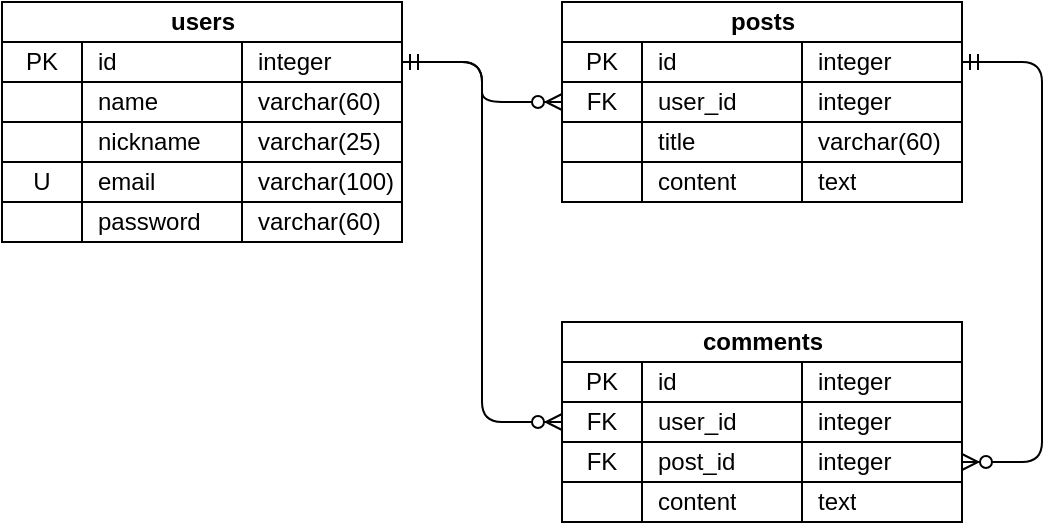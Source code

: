<mxfile version="24.2.5" type="device">
  <diagram name="Página-1" id="-tzufLfqiQ1hEal3u5DM">
    <mxGraphModel dx="683" dy="398" grid="1" gridSize="10" guides="1" tooltips="1" connect="1" arrows="1" fold="1" page="1" pageScale="1" pageWidth="1169" pageHeight="827" math="0" shadow="0">
      <root>
        <mxCell id="0" />
        <mxCell id="1" parent="0" />
        <mxCell id="yTiwFpYmk1_yCaFxpmTG-1" value="users" style="shape=table;startSize=20;container=1;collapsible=1;childLayout=tableLayout;fixedRows=1;rowLines=0;fontStyle=1;align=center;resizeLast=1;html=1;" parent="1" vertex="1">
          <mxGeometry x="40" y="40" width="200" height="120" as="geometry">
            <mxRectangle x="40" y="40" width="70" height="30" as="alternateBounds" />
          </mxGeometry>
        </mxCell>
        <mxCell id="yTiwFpYmk1_yCaFxpmTG-2" value="" style="shape=tableRow;horizontal=0;startSize=0;swimlaneHead=0;swimlaneBody=0;fillColor=none;collapsible=0;dropTarget=0;points=[[0,0.5],[1,0.5]];portConstraint=eastwest;top=0;left=0;right=0;bottom=1;" parent="yTiwFpYmk1_yCaFxpmTG-1" vertex="1">
          <mxGeometry y="20" width="200" height="20" as="geometry" />
        </mxCell>
        <mxCell id="yTiwFpYmk1_yCaFxpmTG-3" value="PK" style="shape=partialRectangle;connectable=0;fillColor=none;top=0;left=0;bottom=0;right=0;fontStyle=0;overflow=hidden;whiteSpace=wrap;html=1;" parent="yTiwFpYmk1_yCaFxpmTG-2" vertex="1">
          <mxGeometry width="40" height="20" as="geometry">
            <mxRectangle width="40" height="20" as="alternateBounds" />
          </mxGeometry>
        </mxCell>
        <mxCell id="yTiwFpYmk1_yCaFxpmTG-4" value="id" style="shape=partialRectangle;connectable=0;fillColor=none;top=0;left=0;bottom=0;right=0;align=left;spacingLeft=6;fontStyle=0;overflow=hidden;whiteSpace=wrap;html=1;" parent="yTiwFpYmk1_yCaFxpmTG-2" vertex="1">
          <mxGeometry x="40" width="80" height="20" as="geometry">
            <mxRectangle width="80" height="20" as="alternateBounds" />
          </mxGeometry>
        </mxCell>
        <mxCell id="yTiwFpYmk1_yCaFxpmTG-14" value="integer" style="shape=partialRectangle;connectable=0;fillColor=none;top=0;left=0;bottom=0;right=0;align=left;spacingLeft=6;fontStyle=0;overflow=hidden;whiteSpace=wrap;html=1;" parent="yTiwFpYmk1_yCaFxpmTG-2" vertex="1">
          <mxGeometry x="120" width="80" height="20" as="geometry">
            <mxRectangle width="80" height="20" as="alternateBounds" />
          </mxGeometry>
        </mxCell>
        <mxCell id="yTiwFpYmk1_yCaFxpmTG-22" value="" style="shape=tableRow;horizontal=0;startSize=0;swimlaneHead=0;swimlaneBody=0;fillColor=none;collapsible=0;dropTarget=0;points=[[0,0.5],[1,0.5]];portConstraint=eastwest;top=0;left=0;right=0;bottom=1;" parent="yTiwFpYmk1_yCaFxpmTG-1" vertex="1">
          <mxGeometry y="40" width="200" height="20" as="geometry" />
        </mxCell>
        <mxCell id="yTiwFpYmk1_yCaFxpmTG-23" value="" style="shape=partialRectangle;connectable=0;fillColor=none;top=0;left=0;bottom=0;right=0;fontStyle=0;overflow=hidden;whiteSpace=wrap;html=1;" parent="yTiwFpYmk1_yCaFxpmTG-22" vertex="1">
          <mxGeometry width="40" height="20" as="geometry">
            <mxRectangle width="40" height="20" as="alternateBounds" />
          </mxGeometry>
        </mxCell>
        <mxCell id="yTiwFpYmk1_yCaFxpmTG-24" value="name" style="shape=partialRectangle;connectable=0;fillColor=none;top=0;left=0;bottom=0;right=0;align=left;spacingLeft=6;fontStyle=0;overflow=hidden;whiteSpace=wrap;html=1;" parent="yTiwFpYmk1_yCaFxpmTG-22" vertex="1">
          <mxGeometry x="40" width="80" height="20" as="geometry">
            <mxRectangle width="80" height="20" as="alternateBounds" />
          </mxGeometry>
        </mxCell>
        <mxCell id="yTiwFpYmk1_yCaFxpmTG-25" value="varchar(60)" style="shape=partialRectangle;connectable=0;fillColor=none;top=0;left=0;bottom=0;right=0;align=left;spacingLeft=6;fontStyle=0;overflow=hidden;whiteSpace=wrap;html=1;" parent="yTiwFpYmk1_yCaFxpmTG-22" vertex="1">
          <mxGeometry x="120" width="80" height="20" as="geometry">
            <mxRectangle width="80" height="20" as="alternateBounds" />
          </mxGeometry>
        </mxCell>
        <mxCell id="o1dxhGrCxPoGRoSRHAcB-5" value="" style="shape=tableRow;horizontal=0;startSize=0;swimlaneHead=0;swimlaneBody=0;fillColor=none;collapsible=0;dropTarget=0;points=[[0,0.5],[1,0.5]];portConstraint=eastwest;top=0;left=0;right=0;bottom=1;" parent="yTiwFpYmk1_yCaFxpmTG-1" vertex="1">
          <mxGeometry y="60" width="200" height="20" as="geometry" />
        </mxCell>
        <mxCell id="o1dxhGrCxPoGRoSRHAcB-6" value="" style="shape=partialRectangle;connectable=0;fillColor=none;top=0;left=0;bottom=0;right=0;fontStyle=0;overflow=hidden;whiteSpace=wrap;html=1;" parent="o1dxhGrCxPoGRoSRHAcB-5" vertex="1">
          <mxGeometry width="40" height="20" as="geometry">
            <mxRectangle width="40" height="20" as="alternateBounds" />
          </mxGeometry>
        </mxCell>
        <mxCell id="o1dxhGrCxPoGRoSRHAcB-7" value="nickname" style="shape=partialRectangle;connectable=0;fillColor=none;top=0;left=0;bottom=0;right=0;align=left;spacingLeft=6;fontStyle=0;overflow=hidden;whiteSpace=wrap;html=1;" parent="o1dxhGrCxPoGRoSRHAcB-5" vertex="1">
          <mxGeometry x="40" width="80" height="20" as="geometry">
            <mxRectangle width="80" height="20" as="alternateBounds" />
          </mxGeometry>
        </mxCell>
        <mxCell id="o1dxhGrCxPoGRoSRHAcB-8" value="varchar(25)" style="shape=partialRectangle;connectable=0;fillColor=none;top=0;left=0;bottom=0;right=0;align=left;spacingLeft=6;fontStyle=0;overflow=hidden;whiteSpace=wrap;html=1;" parent="o1dxhGrCxPoGRoSRHAcB-5" vertex="1">
          <mxGeometry x="120" width="80" height="20" as="geometry">
            <mxRectangle width="80" height="20" as="alternateBounds" />
          </mxGeometry>
        </mxCell>
        <mxCell id="yTiwFpYmk1_yCaFxpmTG-26" value="" style="shape=tableRow;horizontal=0;startSize=0;swimlaneHead=0;swimlaneBody=0;fillColor=none;collapsible=0;dropTarget=0;points=[[0,0.5],[1,0.5]];portConstraint=eastwest;top=0;left=0;right=0;bottom=1;" parent="yTiwFpYmk1_yCaFxpmTG-1" vertex="1">
          <mxGeometry y="80" width="200" height="20" as="geometry" />
        </mxCell>
        <mxCell id="yTiwFpYmk1_yCaFxpmTG-27" value="U" style="shape=partialRectangle;connectable=0;fillColor=none;top=0;left=0;bottom=0;right=0;fontStyle=0;overflow=hidden;whiteSpace=wrap;html=1;" parent="yTiwFpYmk1_yCaFxpmTG-26" vertex="1">
          <mxGeometry width="40" height="20" as="geometry">
            <mxRectangle width="40" height="20" as="alternateBounds" />
          </mxGeometry>
        </mxCell>
        <mxCell id="yTiwFpYmk1_yCaFxpmTG-28" value="email" style="shape=partialRectangle;connectable=0;fillColor=none;top=0;left=0;bottom=0;right=0;align=left;spacingLeft=6;fontStyle=0;overflow=hidden;whiteSpace=wrap;html=1;" parent="yTiwFpYmk1_yCaFxpmTG-26" vertex="1">
          <mxGeometry x="40" width="80" height="20" as="geometry">
            <mxRectangle width="80" height="20" as="alternateBounds" />
          </mxGeometry>
        </mxCell>
        <mxCell id="yTiwFpYmk1_yCaFxpmTG-29" value="varchar(100)" style="shape=partialRectangle;connectable=0;fillColor=none;top=0;left=0;bottom=0;right=0;align=left;spacingLeft=6;fontStyle=0;overflow=hidden;whiteSpace=wrap;html=1;" parent="yTiwFpYmk1_yCaFxpmTG-26" vertex="1">
          <mxGeometry x="120" width="80" height="20" as="geometry">
            <mxRectangle width="80" height="20" as="alternateBounds" />
          </mxGeometry>
        </mxCell>
        <mxCell id="o1dxhGrCxPoGRoSRHAcB-1" value="" style="shape=tableRow;horizontal=0;startSize=0;swimlaneHead=0;swimlaneBody=0;fillColor=none;collapsible=0;dropTarget=0;points=[[0,0.5],[1,0.5]];portConstraint=eastwest;top=0;left=0;right=0;bottom=1;" parent="yTiwFpYmk1_yCaFxpmTG-1" vertex="1">
          <mxGeometry y="100" width="200" height="20" as="geometry" />
        </mxCell>
        <mxCell id="o1dxhGrCxPoGRoSRHAcB-2" value="" style="shape=partialRectangle;connectable=0;fillColor=none;top=0;left=0;bottom=0;right=0;fontStyle=0;overflow=hidden;whiteSpace=wrap;html=1;" parent="o1dxhGrCxPoGRoSRHAcB-1" vertex="1">
          <mxGeometry width="40" height="20" as="geometry">
            <mxRectangle width="40" height="20" as="alternateBounds" />
          </mxGeometry>
        </mxCell>
        <mxCell id="o1dxhGrCxPoGRoSRHAcB-3" value="password" style="shape=partialRectangle;connectable=0;fillColor=none;top=0;left=0;bottom=0;right=0;align=left;spacingLeft=6;fontStyle=0;overflow=hidden;whiteSpace=wrap;html=1;" parent="o1dxhGrCxPoGRoSRHAcB-1" vertex="1">
          <mxGeometry x="40" width="80" height="20" as="geometry">
            <mxRectangle width="80" height="20" as="alternateBounds" />
          </mxGeometry>
        </mxCell>
        <mxCell id="o1dxhGrCxPoGRoSRHAcB-4" value="varchar(60)" style="shape=partialRectangle;connectable=0;fillColor=none;top=0;left=0;bottom=0;right=0;align=left;spacingLeft=6;fontStyle=0;overflow=hidden;whiteSpace=wrap;html=1;" parent="o1dxhGrCxPoGRoSRHAcB-1" vertex="1">
          <mxGeometry x="120" width="80" height="20" as="geometry">
            <mxRectangle width="80" height="20" as="alternateBounds" />
          </mxGeometry>
        </mxCell>
        <mxCell id="yTiwFpYmk1_yCaFxpmTG-30" value="posts" style="shape=table;startSize=20;container=1;collapsible=1;childLayout=tableLayout;fixedRows=1;rowLines=0;fontStyle=1;align=center;resizeLast=1;html=1;" parent="1" vertex="1">
          <mxGeometry x="320" y="40" width="200" height="100" as="geometry">
            <mxRectangle x="320" y="40" width="70" height="30" as="alternateBounds" />
          </mxGeometry>
        </mxCell>
        <mxCell id="yTiwFpYmk1_yCaFxpmTG-31" value="" style="shape=tableRow;horizontal=0;startSize=0;swimlaneHead=0;swimlaneBody=0;fillColor=none;collapsible=0;dropTarget=0;points=[[0,0.5],[1,0.5]];portConstraint=eastwest;top=0;left=0;right=0;bottom=1;" parent="yTiwFpYmk1_yCaFxpmTG-30" vertex="1">
          <mxGeometry y="20" width="200" height="20" as="geometry" />
        </mxCell>
        <mxCell id="yTiwFpYmk1_yCaFxpmTG-32" value="PK" style="shape=partialRectangle;connectable=0;fillColor=none;top=0;left=0;bottom=0;right=0;fontStyle=0;overflow=hidden;whiteSpace=wrap;html=1;" parent="yTiwFpYmk1_yCaFxpmTG-31" vertex="1">
          <mxGeometry width="40" height="20" as="geometry">
            <mxRectangle width="40" height="20" as="alternateBounds" />
          </mxGeometry>
        </mxCell>
        <mxCell id="yTiwFpYmk1_yCaFxpmTG-33" value="id" style="shape=partialRectangle;connectable=0;fillColor=none;top=0;left=0;bottom=0;right=0;align=left;spacingLeft=6;fontStyle=0;overflow=hidden;whiteSpace=wrap;html=1;" parent="yTiwFpYmk1_yCaFxpmTG-31" vertex="1">
          <mxGeometry x="40" width="80" height="20" as="geometry">
            <mxRectangle width="80" height="20" as="alternateBounds" />
          </mxGeometry>
        </mxCell>
        <mxCell id="yTiwFpYmk1_yCaFxpmTG-34" value="integer" style="shape=partialRectangle;connectable=0;fillColor=none;top=0;left=0;bottom=0;right=0;align=left;spacingLeft=6;fontStyle=0;overflow=hidden;whiteSpace=wrap;html=1;" parent="yTiwFpYmk1_yCaFxpmTG-31" vertex="1">
          <mxGeometry x="120" width="80" height="20" as="geometry">
            <mxRectangle width="80" height="20" as="alternateBounds" />
          </mxGeometry>
        </mxCell>
        <mxCell id="o1dxhGrCxPoGRoSRHAcB-9" value="" style="shape=tableRow;horizontal=0;startSize=0;swimlaneHead=0;swimlaneBody=0;fillColor=none;collapsible=0;dropTarget=0;points=[[0,0.5],[1,0.5]];portConstraint=eastwest;top=0;left=0;right=0;bottom=1;" parent="yTiwFpYmk1_yCaFxpmTG-30" vertex="1">
          <mxGeometry y="40" width="200" height="20" as="geometry" />
        </mxCell>
        <mxCell id="o1dxhGrCxPoGRoSRHAcB-10" value="FK" style="shape=partialRectangle;connectable=0;fillColor=none;top=0;left=0;bottom=0;right=0;fontStyle=0;overflow=hidden;whiteSpace=wrap;html=1;" parent="o1dxhGrCxPoGRoSRHAcB-9" vertex="1">
          <mxGeometry width="40" height="20" as="geometry">
            <mxRectangle width="40" height="20" as="alternateBounds" />
          </mxGeometry>
        </mxCell>
        <mxCell id="o1dxhGrCxPoGRoSRHAcB-11" value="user_id" style="shape=partialRectangle;connectable=0;fillColor=none;top=0;left=0;bottom=0;right=0;align=left;spacingLeft=6;fontStyle=0;overflow=hidden;whiteSpace=wrap;html=1;" parent="o1dxhGrCxPoGRoSRHAcB-9" vertex="1">
          <mxGeometry x="40" width="80" height="20" as="geometry">
            <mxRectangle width="80" height="20" as="alternateBounds" />
          </mxGeometry>
        </mxCell>
        <mxCell id="o1dxhGrCxPoGRoSRHAcB-12" value="integer" style="shape=partialRectangle;connectable=0;fillColor=none;top=0;left=0;bottom=0;right=0;align=left;spacingLeft=6;fontStyle=0;overflow=hidden;whiteSpace=wrap;html=1;" parent="o1dxhGrCxPoGRoSRHAcB-9" vertex="1">
          <mxGeometry x="120" width="80" height="20" as="geometry">
            <mxRectangle width="80" height="20" as="alternateBounds" />
          </mxGeometry>
        </mxCell>
        <mxCell id="yTiwFpYmk1_yCaFxpmTG-35" value="" style="shape=tableRow;horizontal=0;startSize=0;swimlaneHead=0;swimlaneBody=0;fillColor=none;collapsible=0;dropTarget=0;points=[[0,0.5],[1,0.5]];portConstraint=eastwest;top=0;left=0;right=0;bottom=1;" parent="yTiwFpYmk1_yCaFxpmTG-30" vertex="1">
          <mxGeometry y="60" width="200" height="20" as="geometry" />
        </mxCell>
        <mxCell id="yTiwFpYmk1_yCaFxpmTG-36" value="" style="shape=partialRectangle;connectable=0;fillColor=none;top=0;left=0;bottom=0;right=0;fontStyle=0;overflow=hidden;whiteSpace=wrap;html=1;" parent="yTiwFpYmk1_yCaFxpmTG-35" vertex="1">
          <mxGeometry width="40" height="20" as="geometry">
            <mxRectangle width="40" height="20" as="alternateBounds" />
          </mxGeometry>
        </mxCell>
        <mxCell id="yTiwFpYmk1_yCaFxpmTG-37" value="title" style="shape=partialRectangle;connectable=0;fillColor=none;top=0;left=0;bottom=0;right=0;align=left;spacingLeft=6;fontStyle=0;overflow=hidden;whiteSpace=wrap;html=1;" parent="yTiwFpYmk1_yCaFxpmTG-35" vertex="1">
          <mxGeometry x="40" width="80" height="20" as="geometry">
            <mxRectangle width="80" height="20" as="alternateBounds" />
          </mxGeometry>
        </mxCell>
        <mxCell id="yTiwFpYmk1_yCaFxpmTG-38" value="varchar(60)" style="shape=partialRectangle;connectable=0;fillColor=none;top=0;left=0;bottom=0;right=0;align=left;spacingLeft=6;fontStyle=0;overflow=hidden;whiteSpace=wrap;html=1;" parent="yTiwFpYmk1_yCaFxpmTG-35" vertex="1">
          <mxGeometry x="120" width="80" height="20" as="geometry">
            <mxRectangle width="80" height="20" as="alternateBounds" />
          </mxGeometry>
        </mxCell>
        <mxCell id="yTiwFpYmk1_yCaFxpmTG-39" value="" style="shape=tableRow;horizontal=0;startSize=0;swimlaneHead=0;swimlaneBody=0;fillColor=none;collapsible=0;dropTarget=0;points=[[0,0.5],[1,0.5]];portConstraint=eastwest;top=0;left=0;right=0;bottom=1;" parent="yTiwFpYmk1_yCaFxpmTG-30" vertex="1">
          <mxGeometry y="80" width="200" height="20" as="geometry" />
        </mxCell>
        <mxCell id="yTiwFpYmk1_yCaFxpmTG-40" value="" style="shape=partialRectangle;connectable=0;fillColor=none;top=0;left=0;bottom=0;right=0;fontStyle=0;overflow=hidden;whiteSpace=wrap;html=1;" parent="yTiwFpYmk1_yCaFxpmTG-39" vertex="1">
          <mxGeometry width="40" height="20" as="geometry">
            <mxRectangle width="40" height="20" as="alternateBounds" />
          </mxGeometry>
        </mxCell>
        <mxCell id="yTiwFpYmk1_yCaFxpmTG-41" value="content" style="shape=partialRectangle;connectable=0;fillColor=none;top=0;left=0;bottom=0;right=0;align=left;spacingLeft=6;fontStyle=0;overflow=hidden;whiteSpace=wrap;html=1;" parent="yTiwFpYmk1_yCaFxpmTG-39" vertex="1">
          <mxGeometry x="40" width="80" height="20" as="geometry">
            <mxRectangle width="80" height="20" as="alternateBounds" />
          </mxGeometry>
        </mxCell>
        <mxCell id="yTiwFpYmk1_yCaFxpmTG-42" value="text" style="shape=partialRectangle;connectable=0;fillColor=none;top=0;left=0;bottom=0;right=0;align=left;spacingLeft=6;fontStyle=0;overflow=hidden;whiteSpace=wrap;html=1;" parent="yTiwFpYmk1_yCaFxpmTG-39" vertex="1">
          <mxGeometry x="120" width="80" height="20" as="geometry">
            <mxRectangle width="80" height="20" as="alternateBounds" />
          </mxGeometry>
        </mxCell>
        <mxCell id="o1dxhGrCxPoGRoSRHAcB-14" value="comments" style="shape=table;startSize=20;container=1;collapsible=1;childLayout=tableLayout;fixedRows=1;rowLines=0;fontStyle=1;align=center;resizeLast=1;html=1;" parent="1" vertex="1">
          <mxGeometry x="320" y="200" width="200" height="100" as="geometry">
            <mxRectangle x="320" y="40" width="70" height="30" as="alternateBounds" />
          </mxGeometry>
        </mxCell>
        <mxCell id="o1dxhGrCxPoGRoSRHAcB-15" value="" style="shape=tableRow;horizontal=0;startSize=0;swimlaneHead=0;swimlaneBody=0;fillColor=none;collapsible=0;dropTarget=0;points=[[0,0.5],[1,0.5]];portConstraint=eastwest;top=0;left=0;right=0;bottom=1;" parent="o1dxhGrCxPoGRoSRHAcB-14" vertex="1">
          <mxGeometry y="20" width="200" height="20" as="geometry" />
        </mxCell>
        <mxCell id="o1dxhGrCxPoGRoSRHAcB-16" value="PK" style="shape=partialRectangle;connectable=0;fillColor=none;top=0;left=0;bottom=0;right=0;fontStyle=0;overflow=hidden;whiteSpace=wrap;html=1;" parent="o1dxhGrCxPoGRoSRHAcB-15" vertex="1">
          <mxGeometry width="40" height="20" as="geometry">
            <mxRectangle width="40" height="20" as="alternateBounds" />
          </mxGeometry>
        </mxCell>
        <mxCell id="o1dxhGrCxPoGRoSRHAcB-17" value="id" style="shape=partialRectangle;connectable=0;fillColor=none;top=0;left=0;bottom=0;right=0;align=left;spacingLeft=6;fontStyle=0;overflow=hidden;whiteSpace=wrap;html=1;" parent="o1dxhGrCxPoGRoSRHAcB-15" vertex="1">
          <mxGeometry x="40" width="80" height="20" as="geometry">
            <mxRectangle width="80" height="20" as="alternateBounds" />
          </mxGeometry>
        </mxCell>
        <mxCell id="o1dxhGrCxPoGRoSRHAcB-18" value="integer" style="shape=partialRectangle;connectable=0;fillColor=none;top=0;left=0;bottom=0;right=0;align=left;spacingLeft=6;fontStyle=0;overflow=hidden;whiteSpace=wrap;html=1;" parent="o1dxhGrCxPoGRoSRHAcB-15" vertex="1">
          <mxGeometry x="120" width="80" height="20" as="geometry">
            <mxRectangle width="80" height="20" as="alternateBounds" />
          </mxGeometry>
        </mxCell>
        <mxCell id="o1dxhGrCxPoGRoSRHAcB-19" value="" style="shape=tableRow;horizontal=0;startSize=0;swimlaneHead=0;swimlaneBody=0;fillColor=none;collapsible=0;dropTarget=0;points=[[0,0.5],[1,0.5]];portConstraint=eastwest;top=0;left=0;right=0;bottom=1;" parent="o1dxhGrCxPoGRoSRHAcB-14" vertex="1">
          <mxGeometry y="40" width="200" height="20" as="geometry" />
        </mxCell>
        <mxCell id="o1dxhGrCxPoGRoSRHAcB-20" value="FK" style="shape=partialRectangle;connectable=0;fillColor=none;top=0;left=0;bottom=0;right=0;fontStyle=0;overflow=hidden;whiteSpace=wrap;html=1;" parent="o1dxhGrCxPoGRoSRHAcB-19" vertex="1">
          <mxGeometry width="40" height="20" as="geometry">
            <mxRectangle width="40" height="20" as="alternateBounds" />
          </mxGeometry>
        </mxCell>
        <mxCell id="o1dxhGrCxPoGRoSRHAcB-21" value="user_id" style="shape=partialRectangle;connectable=0;fillColor=none;top=0;left=0;bottom=0;right=0;align=left;spacingLeft=6;fontStyle=0;overflow=hidden;whiteSpace=wrap;html=1;" parent="o1dxhGrCxPoGRoSRHAcB-19" vertex="1">
          <mxGeometry x="40" width="80" height="20" as="geometry">
            <mxRectangle width="80" height="20" as="alternateBounds" />
          </mxGeometry>
        </mxCell>
        <mxCell id="o1dxhGrCxPoGRoSRHAcB-22" value="integer" style="shape=partialRectangle;connectable=0;fillColor=none;top=0;left=0;bottom=0;right=0;align=left;spacingLeft=6;fontStyle=0;overflow=hidden;whiteSpace=wrap;html=1;" parent="o1dxhGrCxPoGRoSRHAcB-19" vertex="1">
          <mxGeometry x="120" width="80" height="20" as="geometry">
            <mxRectangle width="80" height="20" as="alternateBounds" />
          </mxGeometry>
        </mxCell>
        <mxCell id="o1dxhGrCxPoGRoSRHAcB-32" value="" style="shape=tableRow;horizontal=0;startSize=0;swimlaneHead=0;swimlaneBody=0;fillColor=none;collapsible=0;dropTarget=0;points=[[0,0.5],[1,0.5]];portConstraint=eastwest;top=0;left=0;right=0;bottom=1;" parent="o1dxhGrCxPoGRoSRHAcB-14" vertex="1">
          <mxGeometry y="60" width="200" height="20" as="geometry" />
        </mxCell>
        <mxCell id="o1dxhGrCxPoGRoSRHAcB-33" value="FK" style="shape=partialRectangle;connectable=0;fillColor=none;top=0;left=0;bottom=0;right=0;fontStyle=0;overflow=hidden;whiteSpace=wrap;html=1;" parent="o1dxhGrCxPoGRoSRHAcB-32" vertex="1">
          <mxGeometry width="40" height="20" as="geometry">
            <mxRectangle width="40" height="20" as="alternateBounds" />
          </mxGeometry>
        </mxCell>
        <mxCell id="o1dxhGrCxPoGRoSRHAcB-34" value="post_id" style="shape=partialRectangle;connectable=0;fillColor=none;top=0;left=0;bottom=0;right=0;align=left;spacingLeft=6;fontStyle=0;overflow=hidden;whiteSpace=wrap;html=1;" parent="o1dxhGrCxPoGRoSRHAcB-32" vertex="1">
          <mxGeometry x="40" width="80" height="20" as="geometry">
            <mxRectangle width="80" height="20" as="alternateBounds" />
          </mxGeometry>
        </mxCell>
        <mxCell id="o1dxhGrCxPoGRoSRHAcB-35" value="integer" style="shape=partialRectangle;connectable=0;fillColor=none;top=0;left=0;bottom=0;right=0;align=left;spacingLeft=6;fontStyle=0;overflow=hidden;whiteSpace=wrap;html=1;" parent="o1dxhGrCxPoGRoSRHAcB-32" vertex="1">
          <mxGeometry x="120" width="80" height="20" as="geometry">
            <mxRectangle width="80" height="20" as="alternateBounds" />
          </mxGeometry>
        </mxCell>
        <mxCell id="o1dxhGrCxPoGRoSRHAcB-27" value="" style="shape=tableRow;horizontal=0;startSize=0;swimlaneHead=0;swimlaneBody=0;fillColor=none;collapsible=0;dropTarget=0;points=[[0,0.5],[1,0.5]];portConstraint=eastwest;top=0;left=0;right=0;bottom=1;" parent="o1dxhGrCxPoGRoSRHAcB-14" vertex="1">
          <mxGeometry y="80" width="200" height="20" as="geometry" />
        </mxCell>
        <mxCell id="o1dxhGrCxPoGRoSRHAcB-28" value="" style="shape=partialRectangle;connectable=0;fillColor=none;top=0;left=0;bottom=0;right=0;fontStyle=0;overflow=hidden;whiteSpace=wrap;html=1;" parent="o1dxhGrCxPoGRoSRHAcB-27" vertex="1">
          <mxGeometry width="40" height="20" as="geometry">
            <mxRectangle width="40" height="20" as="alternateBounds" />
          </mxGeometry>
        </mxCell>
        <mxCell id="o1dxhGrCxPoGRoSRHAcB-29" value="content" style="shape=partialRectangle;connectable=0;fillColor=none;top=0;left=0;bottom=0;right=0;align=left;spacingLeft=6;fontStyle=0;overflow=hidden;whiteSpace=wrap;html=1;" parent="o1dxhGrCxPoGRoSRHAcB-27" vertex="1">
          <mxGeometry x="40" width="80" height="20" as="geometry">
            <mxRectangle width="80" height="20" as="alternateBounds" />
          </mxGeometry>
        </mxCell>
        <mxCell id="o1dxhGrCxPoGRoSRHAcB-30" value="text" style="shape=partialRectangle;connectable=0;fillColor=none;top=0;left=0;bottom=0;right=0;align=left;spacingLeft=6;fontStyle=0;overflow=hidden;whiteSpace=wrap;html=1;" parent="o1dxhGrCxPoGRoSRHAcB-27" vertex="1">
          <mxGeometry x="120" width="80" height="20" as="geometry">
            <mxRectangle width="80" height="20" as="alternateBounds" />
          </mxGeometry>
        </mxCell>
        <mxCell id="o1dxhGrCxPoGRoSRHAcB-31" style="edgeStyle=elbowEdgeStyle;rounded=1;orthogonalLoop=1;jettySize=auto;html=1;strokeColor=default;align=center;verticalAlign=middle;fontFamily=Helvetica;fontSize=12;fontColor=default;labelBackgroundColor=default;startArrow=ERmandOne;endArrow=ERzeroToMany;curved=0;" parent="1" source="yTiwFpYmk1_yCaFxpmTG-2" target="o1dxhGrCxPoGRoSRHAcB-19" edge="1">
          <mxGeometry relative="1" as="geometry" />
        </mxCell>
        <mxCell id="4ZlmnMoD9RfrCNI4sjJw-2" style="edgeStyle=elbowEdgeStyle;curved=0;rounded=1;orthogonalLoop=1;jettySize=auto;html=1;strokeColor=default;align=center;verticalAlign=middle;fontFamily=Helvetica;fontSize=12;fontColor=default;labelBackgroundColor=default;startArrow=ERmandOne;endArrow=ERzeroToMany;" parent="1" source="yTiwFpYmk1_yCaFxpmTG-2" target="o1dxhGrCxPoGRoSRHAcB-9" edge="1">
          <mxGeometry relative="1" as="geometry" />
        </mxCell>
        <mxCell id="4ZlmnMoD9RfrCNI4sjJw-3" style="edgeStyle=elbowEdgeStyle;curved=0;rounded=1;orthogonalLoop=1;jettySize=auto;html=1;strokeColor=default;align=center;verticalAlign=middle;fontFamily=Helvetica;fontSize=12;fontColor=default;labelBackgroundColor=default;startArrow=ERmandOne;endArrow=ERzeroToMany;" parent="1" source="yTiwFpYmk1_yCaFxpmTG-31" target="o1dxhGrCxPoGRoSRHAcB-32" edge="1">
          <mxGeometry relative="1" as="geometry">
            <Array as="points">
              <mxPoint x="560" y="190" />
              <mxPoint x="560" y="160" />
            </Array>
          </mxGeometry>
        </mxCell>
      </root>
    </mxGraphModel>
  </diagram>
</mxfile>

